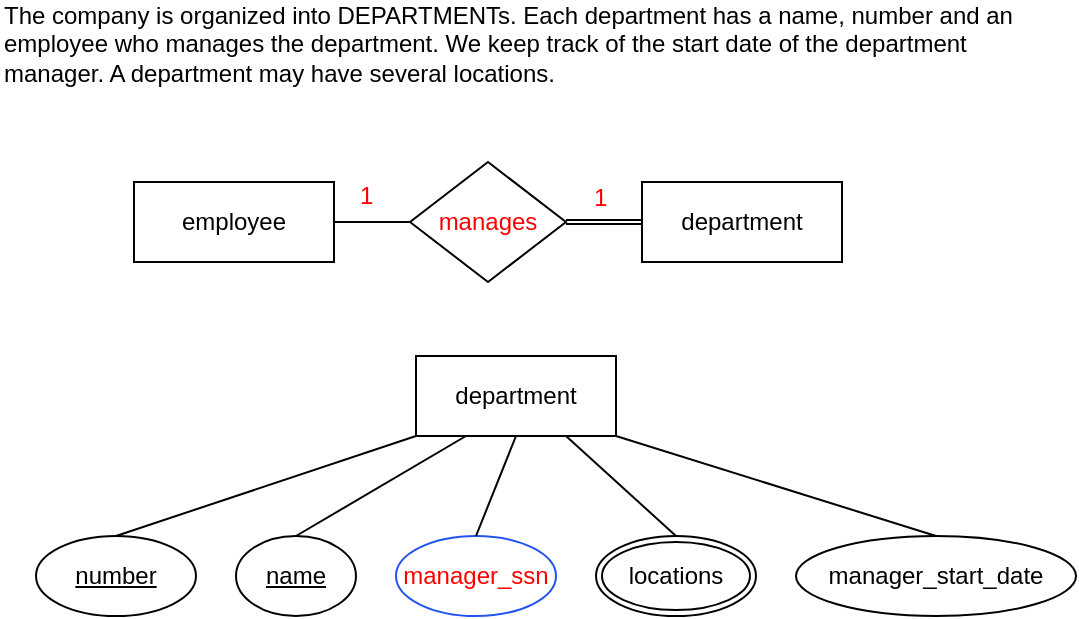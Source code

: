 <mxfile version="21.1.1" type="device" pages="4">
  <diagram name="department entity" id="vR1riFmWHHXKqSf3M4-J">
    <mxGraphModel dx="538" dy="309" grid="0" gridSize="10" guides="1" tooltips="1" connect="1" arrows="1" fold="1" page="0" pageScale="1" pageWidth="827" pageHeight="1169" math="0" shadow="0">
      <root>
        <mxCell id="0" />
        <mxCell id="1" parent="0" />
        <mxCell id="5hC7E_VcBdMca9a1Se1Z-1" value="&lt;div&gt;The company is organized into DEPARTMENTs. Each department has a name, number and an employee who manages the department. We keep track of the start date of the department manager. A department may have several locations.&lt;/div&gt;&lt;div&gt;&lt;br&gt;&lt;/div&gt;" style="text;html=1;strokeColor=none;fillColor=none;align=left;verticalAlign=middle;whiteSpace=wrap;rounded=0;" parent="1" vertex="1">
          <mxGeometry x="169" y="196" width="516" height="58" as="geometry" />
        </mxCell>
        <mxCell id="xKUtoP-qOpP5i_r4uGos-1" value="department" style="whiteSpace=wrap;html=1;align=center;" parent="1" vertex="1">
          <mxGeometry x="490" y="287" width="100" height="40" as="geometry" />
        </mxCell>
        <mxCell id="BtFRwxA6i7Aon4vkajZD-1" value="employee" style="whiteSpace=wrap;html=1;align=center;" parent="1" vertex="1">
          <mxGeometry x="236" y="287" width="100" height="40" as="geometry" />
        </mxCell>
        <mxCell id="BtFRwxA6i7Aon4vkajZD-2" value="manages" style="shape=rhombus;perimeter=rhombusPerimeter;whiteSpace=wrap;html=1;align=center;fontColor=#ff0000;" parent="1" vertex="1">
          <mxGeometry x="374" y="277" width="78" height="60" as="geometry" />
        </mxCell>
        <mxCell id="BtFRwxA6i7Aon4vkajZD-3" value="" style="endArrow=none;html=1;rounded=0;exitX=1;exitY=0.5;exitDx=0;exitDy=0;entryX=0;entryY=0.5;entryDx=0;entryDy=0;" parent="1" source="BtFRwxA6i7Aon4vkajZD-1" target="BtFRwxA6i7Aon4vkajZD-2" edge="1">
          <mxGeometry width="50" height="50" relative="1" as="geometry">
            <mxPoint x="336" y="272" as="sourcePoint" />
            <mxPoint x="486" y="222" as="targetPoint" />
          </mxGeometry>
        </mxCell>
        <mxCell id="BtFRwxA6i7Aon4vkajZD-4" value="" style="endArrow=none;html=1;rounded=0;exitX=0;exitY=0.5;exitDx=0;exitDy=0;entryX=1;entryY=0.5;entryDx=0;entryDy=0;" parent="1" edge="1">
          <mxGeometry width="50" height="50" relative="1" as="geometry">
            <mxPoint x="490" y="306" as="sourcePoint" />
            <mxPoint x="452.0" y="306" as="targetPoint" />
          </mxGeometry>
        </mxCell>
        <mxCell id="9cm1FBiWcGY4AMhlOk_x-52" value="department" style="whiteSpace=wrap;html=1;align=center;" parent="1" vertex="1">
          <mxGeometry x="377" y="374" width="100" height="40" as="geometry" />
        </mxCell>
        <mxCell id="9cm1FBiWcGY4AMhlOk_x-53" value="number" style="ellipse;whiteSpace=wrap;html=1;align=center;fontStyle=4;" parent="1" vertex="1">
          <mxGeometry x="187" y="464" width="80" height="40" as="geometry" />
        </mxCell>
        <mxCell id="9cm1FBiWcGY4AMhlOk_x-54" value="name" style="ellipse;whiteSpace=wrap;html=1;align=center;fontStyle=4;" parent="1" vertex="1">
          <mxGeometry x="287" y="464" width="60" height="40" as="geometry" />
        </mxCell>
        <mxCell id="9cm1FBiWcGY4AMhlOk_x-55" value="locations" style="ellipse;shape=doubleEllipse;margin=3;whiteSpace=wrap;html=1;align=center;" parent="1" vertex="1">
          <mxGeometry x="467" y="464" width="80" height="40" as="geometry" />
        </mxCell>
        <mxCell id="9cm1FBiWcGY4AMhlOk_x-56" value="manager_ssn" style="ellipse;whiteSpace=wrap;html=1;align=center;strokeColor=#2255ec;fontColor=#ff0000;" parent="1" vertex="1">
          <mxGeometry x="367" y="464" width="80" height="40" as="geometry" />
        </mxCell>
        <mxCell id="9cm1FBiWcGY4AMhlOk_x-57" value="manager_start_date" style="ellipse;whiteSpace=wrap;html=1;align=center;" parent="1" vertex="1">
          <mxGeometry x="567" y="464" width="140" height="40" as="geometry" />
        </mxCell>
        <mxCell id="9cm1FBiWcGY4AMhlOk_x-58" value="" style="endArrow=none;html=1;rounded=0;exitX=0.5;exitY=0;exitDx=0;exitDy=0;entryX=0;entryY=1;entryDx=0;entryDy=0;" parent="1" source="9cm1FBiWcGY4AMhlOk_x-53" target="9cm1FBiWcGY4AMhlOk_x-52" edge="1">
          <mxGeometry width="50" height="50" relative="1" as="geometry">
            <mxPoint x="307" y="464" as="sourcePoint" />
            <mxPoint x="357" y="414" as="targetPoint" />
          </mxGeometry>
        </mxCell>
        <mxCell id="9cm1FBiWcGY4AMhlOk_x-59" value="" style="endArrow=none;html=1;rounded=0;exitX=0.5;exitY=0;exitDx=0;exitDy=0;entryX=0.25;entryY=1;entryDx=0;entryDy=0;" parent="1" source="9cm1FBiWcGY4AMhlOk_x-54" target="9cm1FBiWcGY4AMhlOk_x-52" edge="1">
          <mxGeometry width="50" height="50" relative="1" as="geometry">
            <mxPoint x="237" y="474" as="sourcePoint" />
            <mxPoint x="367" y="424" as="targetPoint" />
          </mxGeometry>
        </mxCell>
        <mxCell id="9cm1FBiWcGY4AMhlOk_x-60" value="" style="endArrow=none;html=1;rounded=0;exitX=0.5;exitY=0;exitDx=0;exitDy=0;entryX=0.5;entryY=1;entryDx=0;entryDy=0;" parent="1" source="9cm1FBiWcGY4AMhlOk_x-56" target="9cm1FBiWcGY4AMhlOk_x-52" edge="1">
          <mxGeometry width="50" height="50" relative="1" as="geometry">
            <mxPoint x="267" y="504" as="sourcePoint" />
            <mxPoint x="397" y="454" as="targetPoint" />
          </mxGeometry>
        </mxCell>
        <mxCell id="9cm1FBiWcGY4AMhlOk_x-61" value="" style="endArrow=none;html=1;rounded=0;exitX=0.5;exitY=0;exitDx=0;exitDy=0;entryX=0.75;entryY=1;entryDx=0;entryDy=0;" parent="1" source="9cm1FBiWcGY4AMhlOk_x-55" target="9cm1FBiWcGY4AMhlOk_x-52" edge="1">
          <mxGeometry width="50" height="50" relative="1" as="geometry">
            <mxPoint x="277" y="514" as="sourcePoint" />
            <mxPoint x="407" y="464" as="targetPoint" />
          </mxGeometry>
        </mxCell>
        <mxCell id="9cm1FBiWcGY4AMhlOk_x-62" value="" style="endArrow=none;html=1;rounded=0;exitX=1;exitY=1;exitDx=0;exitDy=0;entryX=0.5;entryY=0;entryDx=0;entryDy=0;" parent="1" source="9cm1FBiWcGY4AMhlOk_x-52" target="9cm1FBiWcGY4AMhlOk_x-57" edge="1">
          <mxGeometry width="50" height="50" relative="1" as="geometry">
            <mxPoint x="287" y="524" as="sourcePoint" />
            <mxPoint x="417" y="474" as="targetPoint" />
          </mxGeometry>
        </mxCell>
        <mxCell id="eemqVDHLAsSa_zQ52OHB-1" value="" style="endArrow=none;html=1;rounded=0;exitX=0;exitY=0.5;exitDx=0;exitDy=0;entryX=1;entryY=0.5;entryDx=0;entryDy=0;" edge="1" parent="1">
          <mxGeometry width="50" height="50" relative="1" as="geometry">
            <mxPoint x="490" y="308" as="sourcePoint" />
            <mxPoint x="452" y="308" as="targetPoint" />
          </mxGeometry>
        </mxCell>
        <mxCell id="eemqVDHLAsSa_zQ52OHB-2" value="&lt;div&gt;1&lt;/div&gt;" style="text;html=1;strokeColor=none;fillColor=none;align=left;verticalAlign=middle;whiteSpace=wrap;rounded=0;fontColor=#ff0000;" vertex="1" parent="1">
          <mxGeometry x="347" y="287" width="19" height="14" as="geometry" />
        </mxCell>
        <mxCell id="eemqVDHLAsSa_zQ52OHB-3" value="&lt;div&gt;1&lt;/div&gt;" style="text;html=1;strokeColor=none;fillColor=none;align=left;verticalAlign=middle;whiteSpace=wrap;rounded=0;fontColor=#ff0000;" vertex="1" parent="1">
          <mxGeometry x="464" y="287" width="13" height="16" as="geometry" />
        </mxCell>
      </root>
    </mxGraphModel>
  </diagram>
  <diagram id="a4o48mt1i-gstihOhsZx" name="project entity">
    <mxGraphModel dx="538" dy="309" grid="0" gridSize="10" guides="1" tooltips="1" connect="1" arrows="1" fold="1" page="0" pageScale="1" pageWidth="827" pageHeight="1169" math="0" shadow="0">
      <root>
        <mxCell id="0" />
        <mxCell id="1" parent="0" />
        <mxCell id="Bv9roeX_BVCFR0Rtixf7-1" value="&lt;div&gt;Each department controls a number of PROJECTs. Each project has a unique name, unique number and is located at a single location.&lt;/div&gt;&lt;div&gt;&lt;br&gt;&lt;/div&gt;" style="text;html=1;strokeColor=none;fillColor=none;align=left;verticalAlign=middle;whiteSpace=wrap;rounded=0;" parent="1" vertex="1">
          <mxGeometry x="206" y="348" width="423" height="70" as="geometry" />
        </mxCell>
        <mxCell id="TBZkQ93ppKMUNMIXcFfS-1" value="project" style="whiteSpace=wrap;html=1;align=center;" parent="1" vertex="1">
          <mxGeometry x="500" y="442" width="100" height="40" as="geometry" />
        </mxCell>
        <mxCell id="xuuxLBYL-FkFExQEdYXr-1" value="department" style="whiteSpace=wrap;html=1;align=center;" parent="1" vertex="1">
          <mxGeometry x="252" y="442" width="100" height="40" as="geometry" />
        </mxCell>
        <mxCell id="OpuRK4CgrRXLhYxJ5u82-1" value="manages" style="shape=rhombus;perimeter=rhombusPerimeter;whiteSpace=wrap;html=1;align=center;fontColor=#ff0000;" parent="1" vertex="1">
          <mxGeometry x="387" y="432" width="78" height="60" as="geometry" />
        </mxCell>
        <mxCell id="OpuRK4CgrRXLhYxJ5u82-2" value="" style="endArrow=none;html=1;rounded=0;exitX=1;exitY=0.5;exitDx=0;exitDy=0;entryX=0;entryY=0.5;entryDx=0;entryDy=0;" parent="1" edge="1">
          <mxGeometry width="50" height="50" relative="1" as="geometry">
            <mxPoint x="465" y="461" as="sourcePoint" />
            <mxPoint x="500" y="461" as="targetPoint" />
          </mxGeometry>
        </mxCell>
        <mxCell id="OpuRK4CgrRXLhYxJ5u82-3" value="" style="endArrow=none;html=1;rounded=0;entryX=0;entryY=0.5;entryDx=0;entryDy=0;" parent="1" source="xuuxLBYL-FkFExQEdYXr-1" target="OpuRK4CgrRXLhYxJ5u82-1" edge="1">
          <mxGeometry width="50" height="50" relative="1" as="geometry">
            <mxPoint x="271" y="361" as="sourcePoint" />
            <mxPoint x="442" y="295" as="targetPoint" />
          </mxGeometry>
        </mxCell>
        <mxCell id="OpuRK4CgrRXLhYxJ5u82-4" value="project" style="whiteSpace=wrap;html=1;align=center;" parent="1" vertex="1">
          <mxGeometry x="372" y="529" width="100" height="40" as="geometry" />
        </mxCell>
        <mxCell id="OpuRK4CgrRXLhYxJ5u82-5" value="number" style="ellipse;whiteSpace=wrap;html=1;align=center;fontStyle=4;" parent="1" vertex="1">
          <mxGeometry x="216" y="619" width="80" height="40" as="geometry" />
        </mxCell>
        <mxCell id="OpuRK4CgrRXLhYxJ5u82-6" value="name" style="ellipse;whiteSpace=wrap;html=1;align=center;fontStyle=4;" parent="1" vertex="1">
          <mxGeometry x="316" y="619" width="60" height="40" as="geometry" />
        </mxCell>
        <mxCell id="OpuRK4CgrRXLhYxJ5u82-7" value="location" style="ellipse;whiteSpace=wrap;html=1;align=center;" parent="1" vertex="1">
          <mxGeometry x="396" y="619" width="80" height="40" as="geometry" />
        </mxCell>
        <mxCell id="OpuRK4CgrRXLhYxJ5u82-8" value="department_number" style="ellipse;whiteSpace=wrap;html=1;align=center;strokeColor=#213af2;fontColor=#ff0000;" parent="1" vertex="1">
          <mxGeometry x="496" y="619" width="140" height="40" as="geometry" />
        </mxCell>
        <mxCell id="OpuRK4CgrRXLhYxJ5u82-9" value="" style="endArrow=none;html=1;rounded=0;exitX=0.5;exitY=0;exitDx=0;exitDy=0;entryX=0;entryY=1;entryDx=0;entryDy=0;" parent="1" source="OpuRK4CgrRXLhYxJ5u82-5" target="OpuRK4CgrRXLhYxJ5u82-4" edge="1">
          <mxGeometry width="50" height="50" relative="1" as="geometry">
            <mxPoint x="336" y="619" as="sourcePoint" />
            <mxPoint x="386" y="569" as="targetPoint" />
          </mxGeometry>
        </mxCell>
        <mxCell id="OpuRK4CgrRXLhYxJ5u82-10" value="" style="endArrow=none;html=1;rounded=0;exitX=0.5;exitY=0;exitDx=0;exitDy=0;entryX=0.25;entryY=1;entryDx=0;entryDy=0;" parent="1" source="OpuRK4CgrRXLhYxJ5u82-6" target="OpuRK4CgrRXLhYxJ5u82-4" edge="1">
          <mxGeometry width="50" height="50" relative="1" as="geometry">
            <mxPoint x="266" y="629" as="sourcePoint" />
            <mxPoint x="396" y="579" as="targetPoint" />
          </mxGeometry>
        </mxCell>
        <mxCell id="OpuRK4CgrRXLhYxJ5u82-11" value="" style="endArrow=none;html=1;rounded=0;exitX=0.5;exitY=0;exitDx=0;exitDy=0;entryX=0.5;entryY=1;entryDx=0;entryDy=0;" parent="1" source="OpuRK4CgrRXLhYxJ5u82-7" target="OpuRK4CgrRXLhYxJ5u82-4" edge="1">
          <mxGeometry width="50" height="50" relative="1" as="geometry">
            <mxPoint x="296" y="659" as="sourcePoint" />
            <mxPoint x="426" y="609" as="targetPoint" />
          </mxGeometry>
        </mxCell>
        <mxCell id="OpuRK4CgrRXLhYxJ5u82-12" value="" style="endArrow=none;html=1;rounded=0;exitX=1;exitY=1;exitDx=0;exitDy=0;entryX=0.5;entryY=0;entryDx=0;entryDy=0;" parent="1" source="OpuRK4CgrRXLhYxJ5u82-4" target="OpuRK4CgrRXLhYxJ5u82-8" edge="1">
          <mxGeometry width="50" height="50" relative="1" as="geometry">
            <mxPoint x="316" y="679" as="sourcePoint" />
            <mxPoint x="446" y="629" as="targetPoint" />
          </mxGeometry>
        </mxCell>
        <mxCell id="QXGFo84D_h4VBPx5B3l5-1" value="&lt;div&gt;1&lt;/div&gt;" style="text;html=1;strokeColor=none;fillColor=none;align=left;verticalAlign=middle;whiteSpace=wrap;rounded=0;fontColor=#ff0000;" vertex="1" parent="1">
          <mxGeometry x="363" y="442" width="19" height="14" as="geometry" />
        </mxCell>
        <mxCell id="QXGFo84D_h4VBPx5B3l5-2" value="&lt;div&gt;N&lt;/div&gt;" style="text;html=1;strokeColor=none;fillColor=none;align=left;verticalAlign=middle;whiteSpace=wrap;rounded=0;fontColor=#ff0000;" vertex="1" parent="1">
          <mxGeometry x="480" y="442" width="13" height="16" as="geometry" />
        </mxCell>
        <mxCell id="QXGFo84D_h4VBPx5B3l5-3" value="" style="endArrow=none;html=1;rounded=0;exitX=1;exitY=0.5;exitDx=0;exitDy=0;entryX=0;entryY=0.5;entryDx=0;entryDy=0;" edge="1" parent="1">
          <mxGeometry width="50" height="50" relative="1" as="geometry">
            <mxPoint x="465" y="464" as="sourcePoint" />
            <mxPoint x="500" y="464" as="targetPoint" />
          </mxGeometry>
        </mxCell>
      </root>
    </mxGraphModel>
  </diagram>
  <diagram id="lR-KPH-bCipEC0YCnFHx" name="employee entity">
    <mxGraphModel dx="1313" dy="923" grid="0" gridSize="10" guides="1" tooltips="1" connect="1" arrows="1" fold="1" page="0" pageScale="1" pageWidth="827" pageHeight="1169" math="0" shadow="0">
      <root>
        <mxCell id="0" />
        <mxCell id="1" parent="0" />
        <mxCell id="7R-qjqrnuDjPA_agwb0c-1" value="&lt;div&gt;We store each EMPLOYEE&#39;s social security number (SSN), address, salary, sex, and birthdate.&lt;/div&gt;&lt;div&gt;Each employee works for one department but may work on several projects.&lt;/div&gt;&lt;div&gt;We keep track of the number of hours per week that an employee currently works on each project.&lt;/div&gt;&lt;div&gt;We also keep track of the direct supervisor of each employee.&lt;/div&gt;&lt;div&gt;&lt;br&gt;&lt;/div&gt;" style="text;html=1;strokeColor=none;fillColor=none;align=left;verticalAlign=middle;whiteSpace=wrap;rounded=0;" parent="1" vertex="1">
          <mxGeometry x="15" y="-26" width="535" height="78" as="geometry" />
        </mxCell>
        <mxCell id="9_z5_EZtMpjdTrr_VzWe-4" value="employee" style="whiteSpace=wrap;html=1;align=center;" parent="1" vertex="1">
          <mxGeometry x="271" y="414" width="100" height="40" as="geometry" />
        </mxCell>
        <mxCell id="A9UdiTrL-pMRsOzFpppM-1" value="department" style="whiteSpace=wrap;html=1;align=center;" parent="1" vertex="1">
          <mxGeometry x="521" y="414" width="100" height="40" as="geometry" />
        </mxCell>
        <mxCell id="A9UdiTrL-pMRsOzFpppM-2" value="works_for" style="shape=rhombus;perimeter=rhombusPerimeter;whiteSpace=wrap;html=1;align=center;fontColor=#ff0000;" parent="1" vertex="1">
          <mxGeometry x="407" y="404" width="78" height="60" as="geometry" />
        </mxCell>
        <mxCell id="A9UdiTrL-pMRsOzFpppM-3" value="" style="endArrow=none;html=1;rounded=0;exitX=0;exitY=0.5;exitDx=0;exitDy=0;entryX=1;entryY=0.5;entryDx=0;entryDy=0;" parent="1" edge="1">
          <mxGeometry width="50" height="50" relative="1" as="geometry">
            <mxPoint x="521" y="433" as="sourcePoint" />
            <mxPoint x="485" y="433" as="targetPoint" />
          </mxGeometry>
        </mxCell>
        <mxCell id="A9UdiTrL-pMRsOzFpppM-4" value="" style="endArrow=none;html=1;rounded=0;exitX=1;exitY=0.5;exitDx=0;exitDy=0;entryX=0;entryY=0.5;entryDx=0;entryDy=0;" parent="1" edge="1">
          <mxGeometry width="50" height="50" relative="1" as="geometry">
            <mxPoint x="371" y="433" as="sourcePoint" />
            <mxPoint x="407" y="433" as="targetPoint" />
          </mxGeometry>
        </mxCell>
        <mxCell id="A9UdiTrL-pMRsOzFpppM-5" value="employee" style="whiteSpace=wrap;html=1;align=center;" parent="1" vertex="1">
          <mxGeometry x="201" y="92" width="100" height="40" as="geometry" />
        </mxCell>
        <mxCell id="A9UdiTrL-pMRsOzFpppM-6" value="SSN" style="ellipse;whiteSpace=wrap;html=1;align=center;fontStyle=4;" parent="1" vertex="1">
          <mxGeometry x="-39" y="172" width="60" height="40" as="geometry" />
        </mxCell>
        <mxCell id="A9UdiTrL-pMRsOzFpppM-7" value="works_on" style="ellipse;shape=doubleEllipse;margin=3;whiteSpace=wrap;html=1;align=center;fontColor=#ff0000;" parent="1" vertex="1">
          <mxGeometry x="383.5" y="117" width="80" height="40" as="geometry" />
        </mxCell>
        <mxCell id="A9UdiTrL-pMRsOzFpppM-8" value="name" style="ellipse;whiteSpace=wrap;html=1;align=center;" parent="1" vertex="1">
          <mxGeometry x="31" y="172" width="50" height="40" as="geometry" />
        </mxCell>
        <mxCell id="A9UdiTrL-pMRsOzFpppM-9" value="department_number" style="ellipse;whiteSpace=wrap;html=1;align=center;strokeColor=#264de8;fontColor=#ff0000;" parent="1" vertex="1">
          <mxGeometry x="331" y="172" width="116.5" height="40" as="geometry" />
        </mxCell>
        <mxCell id="A9UdiTrL-pMRsOzFpppM-10" value="" style="endArrow=none;html=1;rounded=0;exitX=0.5;exitY=0;exitDx=0;exitDy=0;entryX=0;entryY=1;entryDx=0;entryDy=0;" parent="1" source="A9UdiTrL-pMRsOzFpppM-6" target="A9UdiTrL-pMRsOzFpppM-5" edge="1">
          <mxGeometry width="50" height="50" relative="1" as="geometry">
            <mxPoint x="61" y="172" as="sourcePoint" />
            <mxPoint x="111" y="122" as="targetPoint" />
          </mxGeometry>
        </mxCell>
        <mxCell id="A9UdiTrL-pMRsOzFpppM-11" value="" style="endArrow=none;html=1;rounded=0;exitX=0.599;exitY=0.021;exitDx=0;exitDy=0;exitPerimeter=0;" parent="1" source="A9UdiTrL-pMRsOzFpppM-19" edge="1">
          <mxGeometry width="50" height="50" relative="1" as="geometry">
            <mxPoint x="71" y="172" as="sourcePoint" />
            <mxPoint x="241" y="132" as="targetPoint" />
          </mxGeometry>
        </mxCell>
        <mxCell id="A9UdiTrL-pMRsOzFpppM-12" value="" style="endArrow=none;html=1;rounded=0;exitX=0.5;exitY=0;exitDx=0;exitDy=0;entryX=0.188;entryY=0.981;entryDx=0;entryDy=0;entryPerimeter=0;" parent="1" source="A9UdiTrL-pMRsOzFpppM-8" target="A9UdiTrL-pMRsOzFpppM-5" edge="1">
          <mxGeometry width="50" height="50" relative="1" as="geometry">
            <mxPoint x="21" y="212" as="sourcePoint" />
            <mxPoint x="151" y="162" as="targetPoint" />
          </mxGeometry>
        </mxCell>
        <mxCell id="A9UdiTrL-pMRsOzFpppM-13" value="" style="endArrow=none;html=1;rounded=0;exitX=0;exitY=0.5;exitDx=0;exitDy=0;entryX=1;entryY=1;entryDx=0;entryDy=0;" parent="1" source="A9UdiTrL-pMRsOzFpppM-7" target="A9UdiTrL-pMRsOzFpppM-5" edge="1">
          <mxGeometry width="50" height="50" relative="1" as="geometry">
            <mxPoint x="31" y="222" as="sourcePoint" />
            <mxPoint x="161" y="172" as="targetPoint" />
          </mxGeometry>
        </mxCell>
        <mxCell id="A9UdiTrL-pMRsOzFpppM-14" value="" style="endArrow=none;html=1;rounded=0;entryX=0.5;entryY=0;entryDx=0;entryDy=0;" parent="1" target="A9UdiTrL-pMRsOzFpppM-9" edge="1">
          <mxGeometry width="50" height="50" relative="1" as="geometry">
            <mxPoint x="291" y="132" as="sourcePoint" />
            <mxPoint x="171" y="182" as="targetPoint" />
          </mxGeometry>
        </mxCell>
        <mxCell id="A9UdiTrL-pMRsOzFpppM-15" value="Mname" style="ellipse;whiteSpace=wrap;html=1;align=center;" parent="1" vertex="1">
          <mxGeometry x="21" y="232" width="60" height="40" as="geometry" />
        </mxCell>
        <mxCell id="A9UdiTrL-pMRsOzFpppM-16" value="Lname" style="ellipse;whiteSpace=wrap;html=1;align=center;" parent="1" vertex="1">
          <mxGeometry x="101" y="232" width="56" height="40" as="geometry" />
        </mxCell>
        <mxCell id="A9UdiTrL-pMRsOzFpppM-17" value="Fname" style="ellipse;whiteSpace=wrap;html=1;align=center;" parent="1" vertex="1">
          <mxGeometry x="-45" y="232" width="50" height="40" as="geometry" />
        </mxCell>
        <mxCell id="A9UdiTrL-pMRsOzFpppM-18" value="sex" style="ellipse;whiteSpace=wrap;html=1;align=center;" parent="1" vertex="1">
          <mxGeometry x="91" y="172" width="50" height="40" as="geometry" />
        </mxCell>
        <mxCell id="A9UdiTrL-pMRsOzFpppM-19" value="Bdate" style="ellipse;whiteSpace=wrap;html=1;align=center;" parent="1" vertex="1">
          <mxGeometry x="151" y="172" width="50" height="40" as="geometry" />
        </mxCell>
        <mxCell id="A9UdiTrL-pMRsOzFpppM-20" value="addr" style="ellipse;whiteSpace=wrap;html=1;align=center;" parent="1" vertex="1">
          <mxGeometry x="211" y="172" width="50" height="40" as="geometry" />
        </mxCell>
        <mxCell id="A9UdiTrL-pMRsOzFpppM-21" value="salary" style="ellipse;whiteSpace=wrap;html=1;align=center;" parent="1" vertex="1">
          <mxGeometry x="271" y="172" width="50" height="40" as="geometry" />
        </mxCell>
        <mxCell id="A9UdiTrL-pMRsOzFpppM-22" value="hours" style="ellipse;whiteSpace=wrap;html=1;align=center;" parent="1" vertex="1">
          <mxGeometry x="487.5" y="92" width="50" height="40" as="geometry" />
        </mxCell>
        <mxCell id="A9UdiTrL-pMRsOzFpppM-23" value="project" style="ellipse;whiteSpace=wrap;html=1;align=center;" parent="1" vertex="1">
          <mxGeometry x="487.5" y="145" width="50" height="40" as="geometry" />
        </mxCell>
        <mxCell id="A9UdiTrL-pMRsOzFpppM-24" value="supervisor" style="ellipse;whiteSpace=wrap;html=1;align=center;fontColor=#ff0000;" parent="1" vertex="1">
          <mxGeometry x="371.5" y="62" width="70" height="40" as="geometry" />
        </mxCell>
        <mxCell id="A9UdiTrL-pMRsOzFpppM-25" value="" style="endArrow=none;html=1;rounded=0;exitX=0.602;exitY=0.044;exitDx=0;exitDy=0;entryX=0.25;entryY=1;entryDx=0;entryDy=0;exitPerimeter=0;" parent="1" source="A9UdiTrL-pMRsOzFpppM-18" target="A9UdiTrL-pMRsOzFpppM-5" edge="1">
          <mxGeometry width="50" height="50" relative="1" as="geometry">
            <mxPoint x="1" y="182" as="sourcePoint" />
            <mxPoint x="211" y="142" as="targetPoint" />
          </mxGeometry>
        </mxCell>
        <mxCell id="A9UdiTrL-pMRsOzFpppM-26" value="" style="endArrow=none;html=1;rounded=0;entryX=0.5;entryY=1;entryDx=0;entryDy=0;" parent="1" source="A9UdiTrL-pMRsOzFpppM-20" target="A9UdiTrL-pMRsOzFpppM-5" edge="1">
          <mxGeometry width="50" height="50" relative="1" as="geometry">
            <mxPoint x="11" y="192" as="sourcePoint" />
            <mxPoint x="221" y="152" as="targetPoint" />
          </mxGeometry>
        </mxCell>
        <mxCell id="A9UdiTrL-pMRsOzFpppM-27" value="" style="endArrow=none;html=1;rounded=0;exitX=0.5;exitY=0;exitDx=0;exitDy=0;entryX=0;entryY=1;entryDx=0;entryDy=0;" parent="1" source="A9UdiTrL-pMRsOzFpppM-17" target="A9UdiTrL-pMRsOzFpppM-8" edge="1">
          <mxGeometry width="50" height="50" relative="1" as="geometry">
            <mxPoint x="21" y="202" as="sourcePoint" />
            <mxPoint x="231" y="162" as="targetPoint" />
          </mxGeometry>
        </mxCell>
        <mxCell id="A9UdiTrL-pMRsOzFpppM-28" value="" style="endArrow=none;html=1;rounded=0;exitX=0.5;exitY=0;exitDx=0;exitDy=0;entryX=0.5;entryY=1;entryDx=0;entryDy=0;" parent="1" source="A9UdiTrL-pMRsOzFpppM-15" target="A9UdiTrL-pMRsOzFpppM-8" edge="1">
          <mxGeometry width="50" height="50" relative="1" as="geometry">
            <mxPoint x="31" y="212" as="sourcePoint" />
            <mxPoint x="241" y="172" as="targetPoint" />
          </mxGeometry>
        </mxCell>
        <mxCell id="A9UdiTrL-pMRsOzFpppM-29" value="" style="endArrow=none;html=1;rounded=0;exitX=1;exitY=1;exitDx=0;exitDy=0;entryX=0.5;entryY=0;entryDx=0;entryDy=0;" parent="1" source="A9UdiTrL-pMRsOzFpppM-8" target="A9UdiTrL-pMRsOzFpppM-16" edge="1">
          <mxGeometry width="50" height="50" relative="1" as="geometry">
            <mxPoint x="41" y="222" as="sourcePoint" />
            <mxPoint x="251" y="182" as="targetPoint" />
          </mxGeometry>
        </mxCell>
        <mxCell id="A9UdiTrL-pMRsOzFpppM-30" value="" style="endArrow=none;html=1;rounded=0;exitX=0;exitY=0.5;exitDx=0;exitDy=0;" parent="1" source="A9UdiTrL-pMRsOzFpppM-23" target="A9UdiTrL-pMRsOzFpppM-7" edge="1">
          <mxGeometry width="50" height="50" relative="1" as="geometry">
            <mxPoint x="51" y="232" as="sourcePoint" />
            <mxPoint x="261" y="192" as="targetPoint" />
          </mxGeometry>
        </mxCell>
        <mxCell id="A9UdiTrL-pMRsOzFpppM-31" value="" style="endArrow=none;html=1;rounded=0;exitX=0;exitY=0.5;exitDx=0;exitDy=0;" parent="1" source="A9UdiTrL-pMRsOzFpppM-22" target="A9UdiTrL-pMRsOzFpppM-7" edge="1">
          <mxGeometry width="50" height="50" relative="1" as="geometry">
            <mxPoint x="61" y="242" as="sourcePoint" />
            <mxPoint x="271" y="202" as="targetPoint" />
          </mxGeometry>
        </mxCell>
        <mxCell id="A9UdiTrL-pMRsOzFpppM-32" value="" style="endArrow=none;html=1;rounded=0;entryX=0.75;entryY=1;entryDx=0;entryDy=0;" parent="1" target="A9UdiTrL-pMRsOzFpppM-5" edge="1">
          <mxGeometry width="50" height="50" relative="1" as="geometry">
            <mxPoint x="291" y="172" as="sourcePoint" />
            <mxPoint x="281" y="212" as="targetPoint" />
          </mxGeometry>
        </mxCell>
        <mxCell id="A9UdiTrL-pMRsOzFpppM-33" value="" style="endArrow=none;html=1;rounded=0;exitX=0;exitY=0.5;exitDx=0;exitDy=0;" parent="1" source="A9UdiTrL-pMRsOzFpppM-24" edge="1">
          <mxGeometry width="50" height="50" relative="1" as="geometry">
            <mxPoint x="411" y="112" as="sourcePoint" />
            <mxPoint x="301" y="112" as="targetPoint" />
          </mxGeometry>
        </mxCell>
        <mxCell id="EOarbxj_lXSSN1x-p5-7-7" value="employee" style="whiteSpace=wrap;html=1;align=center;" parent="1" vertex="1">
          <mxGeometry x="121" y="310" width="100" height="40" as="geometry" />
        </mxCell>
        <mxCell id="EOarbxj_lXSSN1x-p5-7-8" value="project" style="whiteSpace=wrap;html=1;align=center;" parent="1" vertex="1">
          <mxGeometry x="371" y="310" width="100" height="40" as="geometry" />
        </mxCell>
        <mxCell id="EOarbxj_lXSSN1x-p5-7-9" value="works_on" style="shape=rhombus;perimeter=rhombusPerimeter;whiteSpace=wrap;html=1;align=center;fontColor=#ff0000;" parent="1" vertex="1">
          <mxGeometry x="257" y="300" width="78" height="60" as="geometry" />
        </mxCell>
        <mxCell id="EOarbxj_lXSSN1x-p5-7-10" value="" style="endArrow=none;html=1;rounded=0;exitX=0;exitY=0.5;exitDx=0;exitDy=0;entryX=1;entryY=0.5;entryDx=0;entryDy=0;" parent="1" edge="1">
          <mxGeometry width="50" height="50" relative="1" as="geometry">
            <mxPoint x="371" y="328" as="sourcePoint" />
            <mxPoint x="335.0" y="328" as="targetPoint" />
          </mxGeometry>
        </mxCell>
        <mxCell id="EOarbxj_lXSSN1x-p5-7-11" value="" style="endArrow=none;html=1;rounded=0;exitX=1;exitY=0.5;exitDx=0;exitDy=0;" parent="1" source="EOarbxj_lXSSN1x-p5-7-7" edge="1">
          <mxGeometry width="50" height="50" relative="1" as="geometry">
            <mxPoint x="221" y="329" as="sourcePoint" />
            <mxPoint x="258" y="330" as="targetPoint" />
          </mxGeometry>
        </mxCell>
        <mxCell id="EOarbxj_lXSSN1x-p5-7-12" value="employee" style="whiteSpace=wrap;html=1;align=center;" parent="1" vertex="1">
          <mxGeometry x="-21" y="417" width="100" height="40" as="geometry" />
        </mxCell>
        <mxCell id="EOarbxj_lXSSN1x-p5-7-13" value="supersion" style="shape=rhombus;perimeter=rhombusPerimeter;whiteSpace=wrap;html=1;align=center;fontColor=#ff0000;" parent="1" vertex="1">
          <mxGeometry x="115" y="407" width="78" height="60" as="geometry" />
        </mxCell>
        <mxCell id="EOarbxj_lXSSN1x-p5-7-14" value="" style="endArrow=none;html=1;rounded=0;exitX=1;exitY=0.25;exitDx=0;exitDy=0;entryX=0;entryY=0;entryDx=0;entryDy=0;" parent="1" source="EOarbxj_lXSSN1x-p5-7-12" target="EOarbxj_lXSSN1x-p5-7-13" edge="1">
          <mxGeometry width="50" height="50" relative="1" as="geometry">
            <mxPoint x="239" y="447" as="sourcePoint" />
            <mxPoint x="203" y="447" as="targetPoint" />
          </mxGeometry>
        </mxCell>
        <mxCell id="EOarbxj_lXSSN1x-p5-7-15" value="" style="endArrow=none;html=1;rounded=0;exitX=1;exitY=0.75;exitDx=0;exitDy=0;entryX=0;entryY=1;entryDx=0;entryDy=0;" parent="1" source="EOarbxj_lXSSN1x-p5-7-12" target="EOarbxj_lXSSN1x-p5-7-13" edge="1">
          <mxGeometry width="50" height="50" relative="1" as="geometry">
            <mxPoint x="89" y="447" as="sourcePoint" />
            <mxPoint x="145" y="432" as="targetPoint" />
          </mxGeometry>
        </mxCell>
        <mxCell id="EOarbxj_lXSSN1x-p5-7-16" value="&lt;div&gt;supervisior&lt;/div&gt;" style="text;html=1;strokeColor=none;fillColor=none;align=left;verticalAlign=middle;whiteSpace=wrap;rounded=0;" parent="1" vertex="1">
          <mxGeometry x="78" y="387" width="71" height="34" as="geometry" />
        </mxCell>
        <mxCell id="EOarbxj_lXSSN1x-p5-7-17" value="&lt;div&gt;supervisee&lt;/div&gt;" style="text;html=1;strokeColor=none;fillColor=none;align=left;verticalAlign=middle;whiteSpace=wrap;rounded=0;" parent="1" vertex="1">
          <mxGeometry x="79" y="449" width="71" height="34" as="geometry" />
        </mxCell>
        <mxCell id="-5eluVF3oIVGe8glt7BV-4" value="&lt;div&gt;1&lt;/div&gt;" style="text;html=1;strokeColor=none;fillColor=none;align=left;verticalAlign=middle;whiteSpace=wrap;rounded=0;fontColor=#ff0000;" vertex="1" parent="1">
          <mxGeometry x="138" y="397" width="19" height="14" as="geometry" />
        </mxCell>
        <mxCell id="-5eluVF3oIVGe8glt7BV-5" value="&lt;div&gt;N&lt;/div&gt;" style="text;html=1;strokeColor=none;fillColor=none;align=left;verticalAlign=middle;whiteSpace=wrap;rounded=0;fontColor=#ff0000;" vertex="1" parent="1">
          <mxGeometry x="138" y="458" width="13" height="16" as="geometry" />
        </mxCell>
        <mxCell id="-5eluVF3oIVGe8glt7BV-9" value="&lt;div&gt;N&lt;/div&gt;" style="text;html=1;strokeColor=none;fillColor=none;align=left;verticalAlign=middle;whiteSpace=wrap;rounded=0;fontColor=#ff0000;" vertex="1" parent="1">
          <mxGeometry x="381" y="414" width="19" height="14" as="geometry" />
        </mxCell>
        <mxCell id="-5eluVF3oIVGe8glt7BV-10" value="&lt;div&gt;1&lt;/div&gt;" style="text;html=1;strokeColor=none;fillColor=none;align=left;verticalAlign=middle;whiteSpace=wrap;rounded=0;fontColor=#ff0000;" vertex="1" parent="1">
          <mxGeometry x="498" y="414" width="13" height="16" as="geometry" />
        </mxCell>
        <mxCell id="-5eluVF3oIVGe8glt7BV-11" value="&lt;div&gt;M&lt;/div&gt;" style="text;html=1;strokeColor=none;fillColor=none;align=left;verticalAlign=middle;whiteSpace=wrap;rounded=0;fontColor=#ff0000;" vertex="1" parent="1">
          <mxGeometry x="234" y="310" width="19" height="14" as="geometry" />
        </mxCell>
        <mxCell id="-5eluVF3oIVGe8glt7BV-12" value="&lt;div&gt;N&lt;/div&gt;" style="text;html=1;strokeColor=none;fillColor=none;align=left;verticalAlign=middle;whiteSpace=wrap;rounded=0;fontColor=#ff0000;" vertex="1" parent="1">
          <mxGeometry x="351" y="310" width="13" height="16" as="geometry" />
        </mxCell>
        <mxCell id="-5eluVF3oIVGe8glt7BV-14" value="" style="endArrow=none;html=1;rounded=0;exitX=0;exitY=0.5;exitDx=0;exitDy=0;entryX=1;entryY=0.5;entryDx=0;entryDy=0;" edge="1" parent="1">
          <mxGeometry width="50" height="50" relative="1" as="geometry">
            <mxPoint x="371" y="331" as="sourcePoint" />
            <mxPoint x="335" y="331" as="targetPoint" />
          </mxGeometry>
        </mxCell>
        <mxCell id="-5eluVF3oIVGe8glt7BV-15" value="" style="endArrow=none;html=1;rounded=0;exitX=0;exitY=0.5;exitDx=0;exitDy=0;entryX=1;entryY=0.5;entryDx=0;entryDy=0;" edge="1" parent="1">
          <mxGeometry width="50" height="50" relative="1" as="geometry">
            <mxPoint x="521" y="435.79" as="sourcePoint" />
            <mxPoint x="485" y="435.79" as="targetPoint" />
          </mxGeometry>
        </mxCell>
        <mxCell id="-5eluVF3oIVGe8glt7BV-16" value="" style="endArrow=none;html=1;rounded=0;exitX=1;exitY=0.5;exitDx=0;exitDy=0;entryX=0;entryY=0.5;entryDx=0;entryDy=0;" edge="1" parent="1">
          <mxGeometry width="50" height="50" relative="1" as="geometry">
            <mxPoint x="371" y="435.79" as="sourcePoint" />
            <mxPoint x="407" y="435.79" as="targetPoint" />
          </mxGeometry>
        </mxCell>
      </root>
    </mxGraphModel>
  </diagram>
  <diagram id="ehjjeeijgo-tA9g0P2tf" name="dependent entity">
    <mxGraphModel dx="538" dy="309" grid="0" gridSize="10" guides="1" tooltips="1" connect="1" arrows="1" fold="1" page="0" pageScale="1" pageWidth="827" pageHeight="1169" math="0" shadow="0">
      <root>
        <mxCell id="0" />
        <mxCell id="1" parent="0" />
        <mxCell id="icgFg5XqCwWUwFmIwP6V-1" value="dependent" style="whiteSpace=wrap;html=1;align=center;" parent="1" vertex="1">
          <mxGeometry x="248.5" y="203" width="100" height="40" as="geometry" />
        </mxCell>
        <mxCell id="icgFg5XqCwWUwFmIwP6V-2" value="employee" style="ellipse;whiteSpace=wrap;html=1;align=center;fontColor=#ff0000;" parent="1" vertex="1">
          <mxGeometry x="322.5" y="293" width="80" height="40" as="geometry" />
        </mxCell>
        <mxCell id="icgFg5XqCwWUwFmIwP6V-3" value="relationship" style="ellipse;whiteSpace=wrap;html=1;align=center;" parent="1" vertex="1">
          <mxGeometry x="422.5" y="293" width="90" height="40" as="geometry" />
        </mxCell>
        <mxCell id="icgFg5XqCwWUwFmIwP6V-4" value="" style="endArrow=none;html=1;rounded=0;exitX=0.5;exitY=0;exitDx=0;exitDy=0;entryX=0;entryY=1;entryDx=0;entryDy=0;" parent="1" source="icgFg5XqCwWUwFmIwP6V-10" target="icgFg5XqCwWUwFmIwP6V-1" edge="1">
          <mxGeometry width="50" height="50" relative="1" as="geometry">
            <mxPoint x="132.5" y="293" as="sourcePoint" />
            <mxPoint x="262.5" y="243" as="targetPoint" />
          </mxGeometry>
        </mxCell>
        <mxCell id="icgFg5XqCwWUwFmIwP6V-5" value="" style="endArrow=none;html=1;rounded=0;exitX=0.5;exitY=0;exitDx=0;exitDy=0;entryX=0.25;entryY=1;entryDx=0;entryDy=0;" parent="1" source="icgFg5XqCwWUwFmIwP6V-9" target="icgFg5XqCwWUwFmIwP6V-1" edge="1">
          <mxGeometry width="50" height="50" relative="1" as="geometry">
            <mxPoint x="222.5" y="293" as="sourcePoint" />
            <mxPoint x="272.5" y="253" as="targetPoint" />
          </mxGeometry>
        </mxCell>
        <mxCell id="icgFg5XqCwWUwFmIwP6V-6" value="" style="endArrow=none;html=1;rounded=0;exitX=0.5;exitY=0;exitDx=0;exitDy=0;entryX=0.807;entryY=1.011;entryDx=0;entryDy=0;entryPerimeter=0;" parent="1" source="icgFg5XqCwWUwFmIwP6V-2" target="icgFg5XqCwWUwFmIwP6V-1" edge="1">
          <mxGeometry width="50" height="50" relative="1" as="geometry">
            <mxPoint x="172.5" y="333" as="sourcePoint" />
            <mxPoint x="302.5" y="283" as="targetPoint" />
          </mxGeometry>
        </mxCell>
        <mxCell id="icgFg5XqCwWUwFmIwP6V-7" value="" style="endArrow=none;html=1;rounded=0;exitX=1;exitY=1;exitDx=0;exitDy=0;entryX=0.5;entryY=0;entryDx=0;entryDy=0;" parent="1" source="icgFg5XqCwWUwFmIwP6V-1" target="icgFg5XqCwWUwFmIwP6V-3" edge="1">
          <mxGeometry width="50" height="50" relative="1" as="geometry">
            <mxPoint x="192.5" y="353" as="sourcePoint" />
            <mxPoint x="322.5" y="303" as="targetPoint" />
          </mxGeometry>
        </mxCell>
        <mxCell id="icgFg5XqCwWUwFmIwP6V-8" value="Bdate" style="ellipse;whiteSpace=wrap;html=1;align=center;" parent="1" vertex="1">
          <mxGeometry x="226" y="293" width="80" height="40" as="geometry" />
        </mxCell>
        <mxCell id="icgFg5XqCwWUwFmIwP6V-9" value="sex" style="ellipse;whiteSpace=wrap;html=1;align=center;" parent="1" vertex="1">
          <mxGeometry x="162.5" y="293" width="50" height="40" as="geometry" />
        </mxCell>
        <mxCell id="icgFg5XqCwWUwFmIwP6V-10" value="name" style="ellipse;whiteSpace=wrap;html=1;align=center;" parent="1" vertex="1">
          <mxGeometry x="86.5" y="293" width="60" height="40" as="geometry" />
        </mxCell>
        <mxCell id="icgFg5XqCwWUwFmIwP6V-11" value="" style="endArrow=none;html=1;rounded=0;exitX=0.5;exitY=0;exitDx=0;exitDy=0;entryX=0.615;entryY=1.034;entryDx=0;entryDy=0;entryPerimeter=0;" parent="1" source="icgFg5XqCwWUwFmIwP6V-8" target="icgFg5XqCwWUwFmIwP6V-1" edge="1">
          <mxGeometry width="50" height="50" relative="1" as="geometry">
            <mxPoint x="232.5" y="303" as="sourcePoint" />
            <mxPoint x="283.5" y="253" as="targetPoint" />
          </mxGeometry>
        </mxCell>
        <mxCell id="fRR2YOm07kFTMeV8uGXe-1" value="&lt;div&gt;Each employee may have a number of DEPENDENTs.&lt;/div&gt;&lt;div&gt;For each dependent, we keep track of their name, sex, birthdate, and relationship to the employee.&lt;/div&gt;" style="text;html=1;strokeColor=none;fillColor=none;align=left;verticalAlign=middle;whiteSpace=wrap;rounded=0;" parent="1" vertex="1">
          <mxGeometry x="93.5" y="122" width="419" height="66" as="geometry" />
        </mxCell>
        <mxCell id="lu2CIMpsjnbAS-9d1w4B-1" value="employee" style="whiteSpace=wrap;html=1;align=center;" parent="1" vertex="1">
          <mxGeometry x="107.5" y="382" width="100" height="40" as="geometry" />
        </mxCell>
        <mxCell id="lu2CIMpsjnbAS-9d1w4B-2" value="dependents_of" style="shape=rhombus;perimeter=rhombusPerimeter;whiteSpace=wrap;html=1;align=center;fontColor=#ff0000;" parent="1" vertex="1">
          <mxGeometry x="243.5" y="372" width="110" height="60" as="geometry" />
        </mxCell>
        <mxCell id="lu2CIMpsjnbAS-9d1w4B-3" value="" style="endArrow=none;html=1;rounded=0;exitX=1;exitY=0.5;exitDx=0;exitDy=0;entryX=0;entryY=0.5;entryDx=0;entryDy=0;" parent="1" source="lu2CIMpsjnbAS-9d1w4B-1" target="lu2CIMpsjnbAS-9d1w4B-2" edge="1">
          <mxGeometry width="50" height="50" relative="1" as="geometry">
            <mxPoint x="367.5" y="412" as="sourcePoint" />
            <mxPoint x="331.5" y="412" as="targetPoint" />
          </mxGeometry>
        </mxCell>
        <mxCell id="lu2CIMpsjnbAS-9d1w4B-4" value="dependent" style="whiteSpace=wrap;html=1;align=center;" parent="1" vertex="1">
          <mxGeometry x="389.5" y="382" width="100" height="40" as="geometry" />
        </mxCell>
        <mxCell id="lu2CIMpsjnbAS-9d1w4B-6" value="" style="endArrow=none;html=1;rounded=0;exitX=1;exitY=0.5;exitDx=0;exitDy=0;entryX=0;entryY=0.5;entryDx=0;entryDy=0;" parent="1" edge="1">
          <mxGeometry width="50" height="50" relative="1" as="geometry">
            <mxPoint x="353.5" y="401" as="sourcePoint" />
            <mxPoint x="389.5" y="401" as="targetPoint" />
          </mxGeometry>
        </mxCell>
        <mxCell id="wAkUn2HKCo1kve_ulw4K-1" value="&lt;div&gt;1&lt;/div&gt;" style="text;html=1;strokeColor=none;fillColor=none;align=left;verticalAlign=middle;whiteSpace=wrap;rounded=0;fontColor=#ff0000;" vertex="1" parent="1">
          <mxGeometry x="223.5" y="382" width="19" height="14" as="geometry" />
        </mxCell>
        <mxCell id="wAkUn2HKCo1kve_ulw4K-2" value="&lt;div&gt;N&lt;/div&gt;" style="text;html=1;strokeColor=none;fillColor=none;align=left;verticalAlign=middle;whiteSpace=wrap;rounded=0;fontColor=#ff0000;" vertex="1" parent="1">
          <mxGeometry x="357.5" y="382" width="13" height="16" as="geometry" />
        </mxCell>
        <mxCell id="wAkUn2HKCo1kve_ulw4K-3" value="" style="endArrow=none;html=1;rounded=0;exitX=1;exitY=0.5;exitDx=0;exitDy=0;entryX=0;entryY=0.5;entryDx=0;entryDy=0;" edge="1" parent="1">
          <mxGeometry width="50" height="50" relative="1" as="geometry">
            <mxPoint x="353.5" y="405" as="sourcePoint" />
            <mxPoint x="389.5" y="405" as="targetPoint" />
          </mxGeometry>
        </mxCell>
      </root>
    </mxGraphModel>
  </diagram>
</mxfile>
